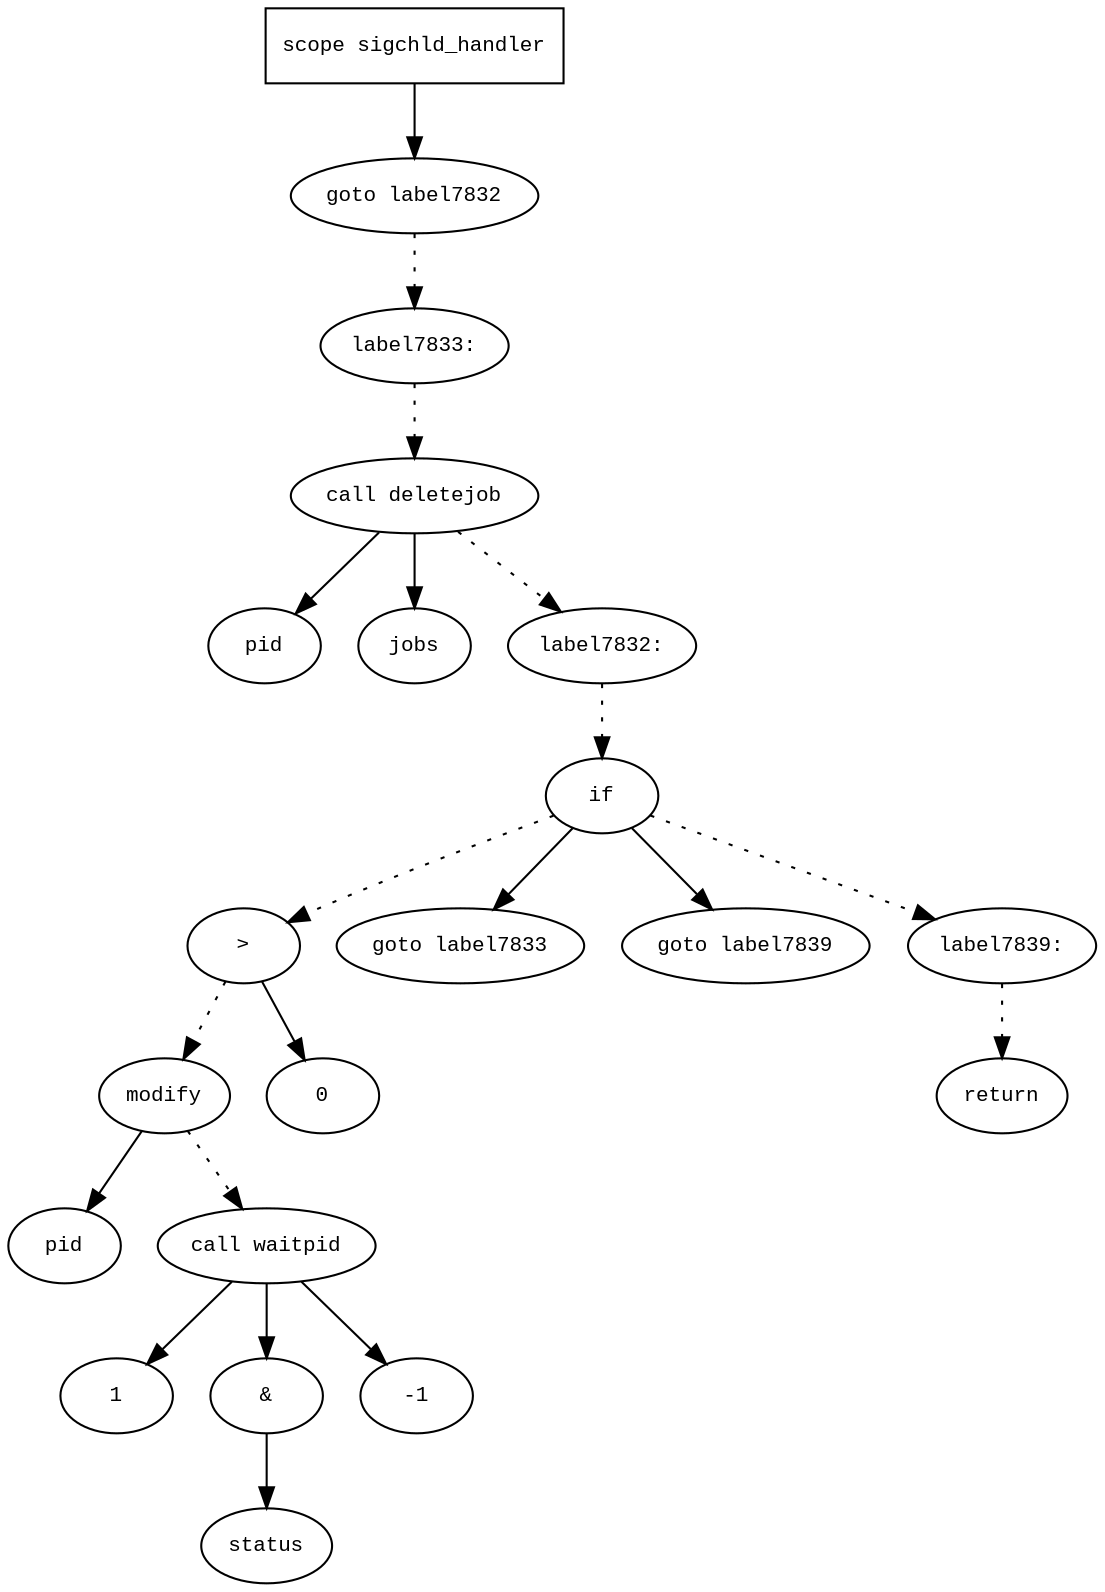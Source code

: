 digraph AST {
  graph [fontname="Times New Roman",fontsize=10];
  node  [fontname="Courier New",fontsize=10];
  edge  [fontname="Times New Roman",fontsize=10];

  node1 [label="scope sigchld_handler",shape=box];
  node2 [label="goto label7832",shape=ellipse];
  node1 -> node2;
  node3 [label="label7833:",shape=ellipse];
  node2 -> node3 [style=dotted];
  node4 [label="call deletejob",shape=ellipse];
  node5 [label="pid",shape=ellipse];
  node4 -> node5;
  node6 [label="jobs",shape=ellipse];
  node4 -> node6;
  node3 -> node4 [style=dotted];
  node7 [label="label7832:",shape=ellipse];
  node4 -> node7 [style=dotted];
  node8 [label="if",shape=ellipse];
  node7 -> node8 [style=dotted];
  node9 [label=">",shape=ellipse];
  node10 [label="modify",shape=ellipse];
  node11 [label="pid",shape=ellipse];
  node10 -> node11;
  node12 [label="call waitpid",shape=ellipse];
  node13 [label="1",shape=ellipse];
  node12 -> node13;
  node14 [label="&",shape=ellipse];
  node12 -> node14;
  node15 [label="status",shape=ellipse];
  node14 -> node15;
  node16 [label="-1",shape=ellipse];
  node12 -> node16;
  node10 -> node12 [style=dotted];
  node9 -> node10 [style=dotted];
  node17 [label="0",shape=ellipse];
  node9 -> node17;
  node8 -> node9 [style=dotted];
  node18 [label="goto label7833",shape=ellipse];
  node8 -> node18;
  node19 [label="goto label7839",shape=ellipse];
  node8 -> node19;
  node20 [label="label7839:",shape=ellipse];
  node8 -> node20 [style=dotted];
  node21 [label="return",shape=ellipse];
  node20 -> node21 [style=dotted];
} 